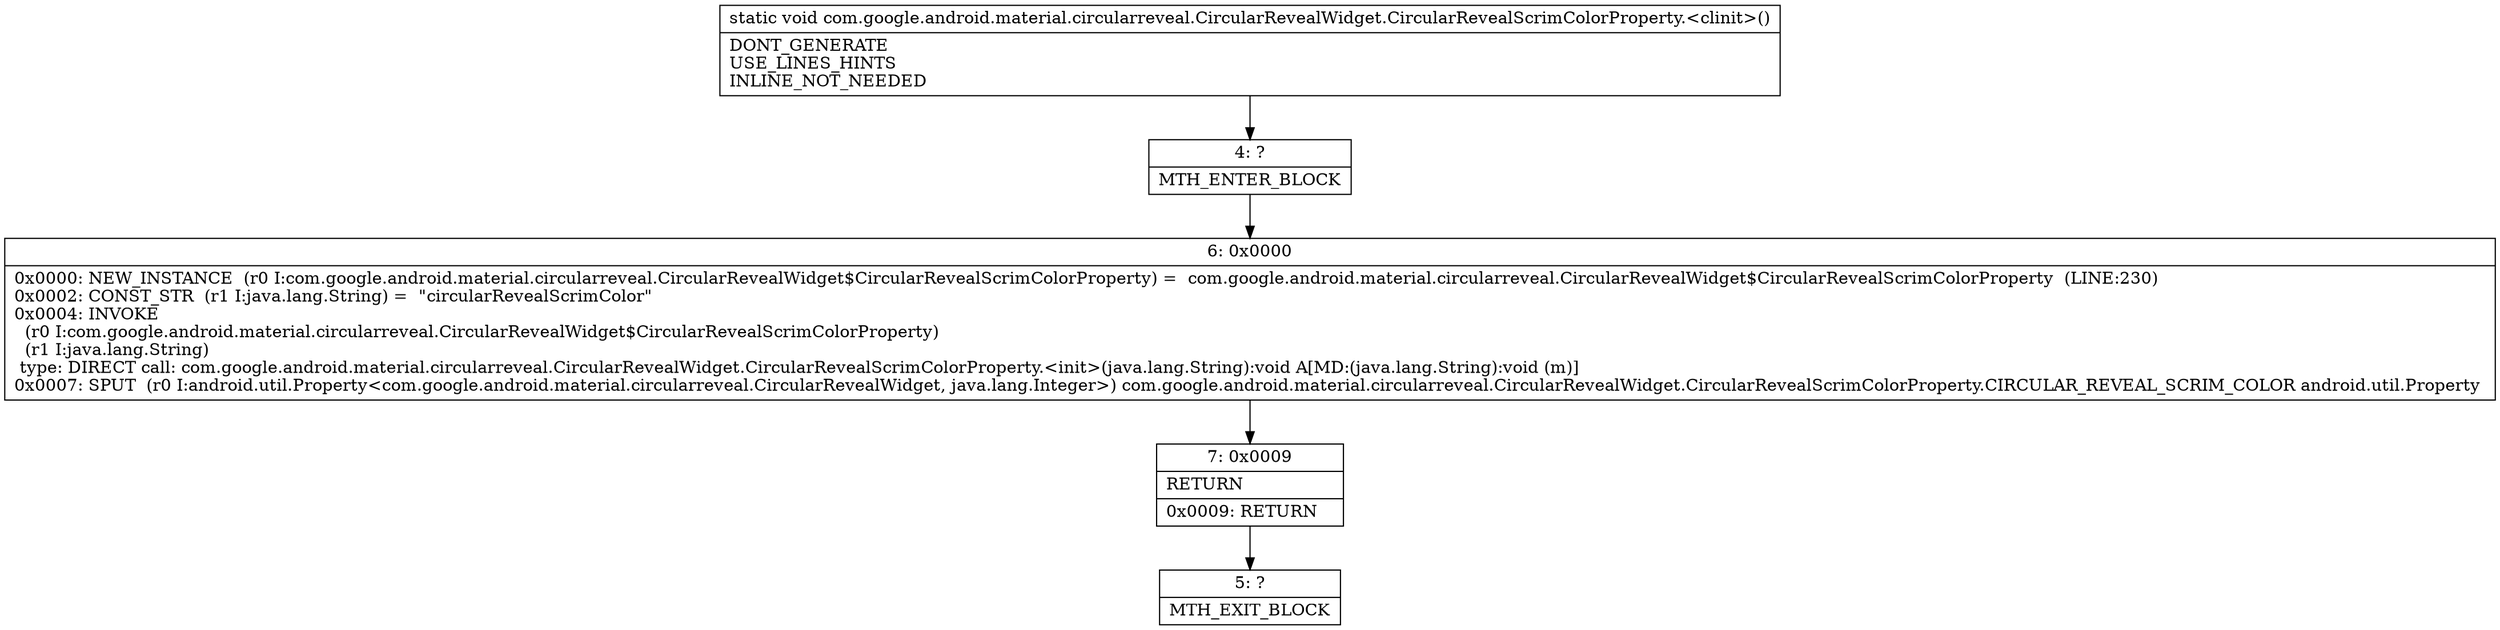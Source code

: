 digraph "CFG forcom.google.android.material.circularreveal.CircularRevealWidget.CircularRevealScrimColorProperty.\<clinit\>()V" {
Node_4 [shape=record,label="{4\:\ ?|MTH_ENTER_BLOCK\l}"];
Node_6 [shape=record,label="{6\:\ 0x0000|0x0000: NEW_INSTANCE  (r0 I:com.google.android.material.circularreveal.CircularRevealWidget$CircularRevealScrimColorProperty) =  com.google.android.material.circularreveal.CircularRevealWidget$CircularRevealScrimColorProperty  (LINE:230)\l0x0002: CONST_STR  (r1 I:java.lang.String) =  \"circularRevealScrimColor\" \l0x0004: INVOKE  \l  (r0 I:com.google.android.material.circularreveal.CircularRevealWidget$CircularRevealScrimColorProperty)\l  (r1 I:java.lang.String)\l type: DIRECT call: com.google.android.material.circularreveal.CircularRevealWidget.CircularRevealScrimColorProperty.\<init\>(java.lang.String):void A[MD:(java.lang.String):void (m)]\l0x0007: SPUT  (r0 I:android.util.Property\<com.google.android.material.circularreveal.CircularRevealWidget, java.lang.Integer\>) com.google.android.material.circularreveal.CircularRevealWidget.CircularRevealScrimColorProperty.CIRCULAR_REVEAL_SCRIM_COLOR android.util.Property \l}"];
Node_7 [shape=record,label="{7\:\ 0x0009|RETURN\l|0x0009: RETURN   \l}"];
Node_5 [shape=record,label="{5\:\ ?|MTH_EXIT_BLOCK\l}"];
MethodNode[shape=record,label="{static void com.google.android.material.circularreveal.CircularRevealWidget.CircularRevealScrimColorProperty.\<clinit\>()  | DONT_GENERATE\lUSE_LINES_HINTS\lINLINE_NOT_NEEDED\l}"];
MethodNode -> Node_4;Node_4 -> Node_6;
Node_6 -> Node_7;
Node_7 -> Node_5;
}


